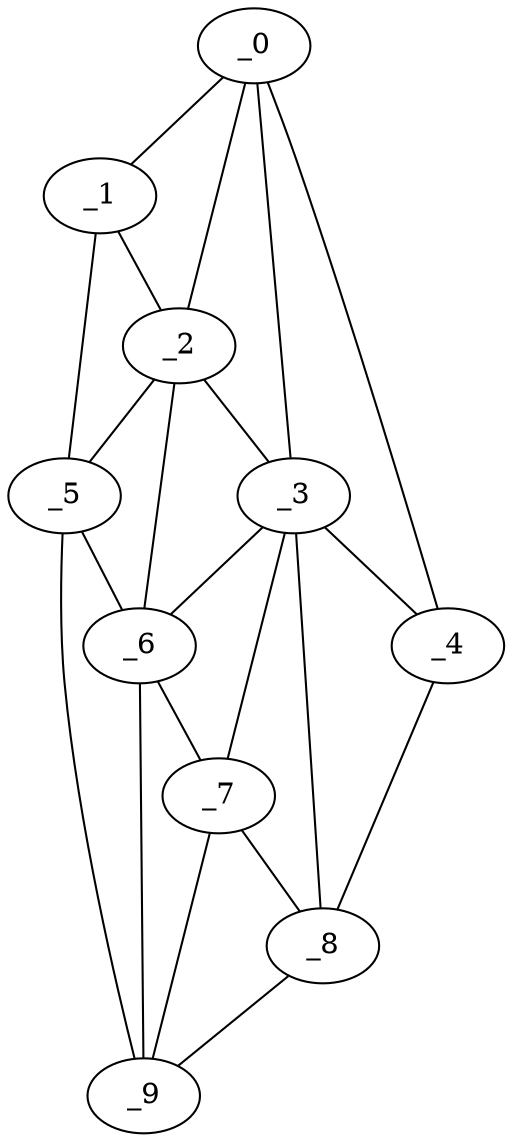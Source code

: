 graph "obj64__255.gxl" {
	_0	 [x=43,
		y=25];
	_1	 [x=46,
		y=8];
	_0 -- _1	 [valence=1];
	_2	 [x=48,
		y=29];
	_0 -- _2	 [valence=2];
	_3	 [x=54,
		y=39];
	_0 -- _3	 [valence=1];
	_4	 [x=56,
		y=125];
	_0 -- _4	 [valence=1];
	_1 -- _2	 [valence=2];
	_5	 [x=83,
		y=7];
	_1 -- _5	 [valence=1];
	_2 -- _3	 [valence=1];
	_2 -- _5	 [valence=2];
	_6	 [x=86,
		y=26];
	_2 -- _6	 [valence=2];
	_3 -- _4	 [valence=1];
	_3 -- _6	 [valence=2];
	_7	 [x=88,
		y=40];
	_3 -- _7	 [valence=1];
	_8	 [x=89,
		y=122];
	_3 -- _8	 [valence=2];
	_4 -- _8	 [valence=1];
	_5 -- _6	 [valence=2];
	_9	 [x=90,
		y=34];
	_5 -- _9	 [valence=1];
	_6 -- _7	 [valence=2];
	_6 -- _9	 [valence=1];
	_7 -- _8	 [valence=1];
	_7 -- _9	 [valence=2];
	_8 -- _9	 [valence=1];
}
